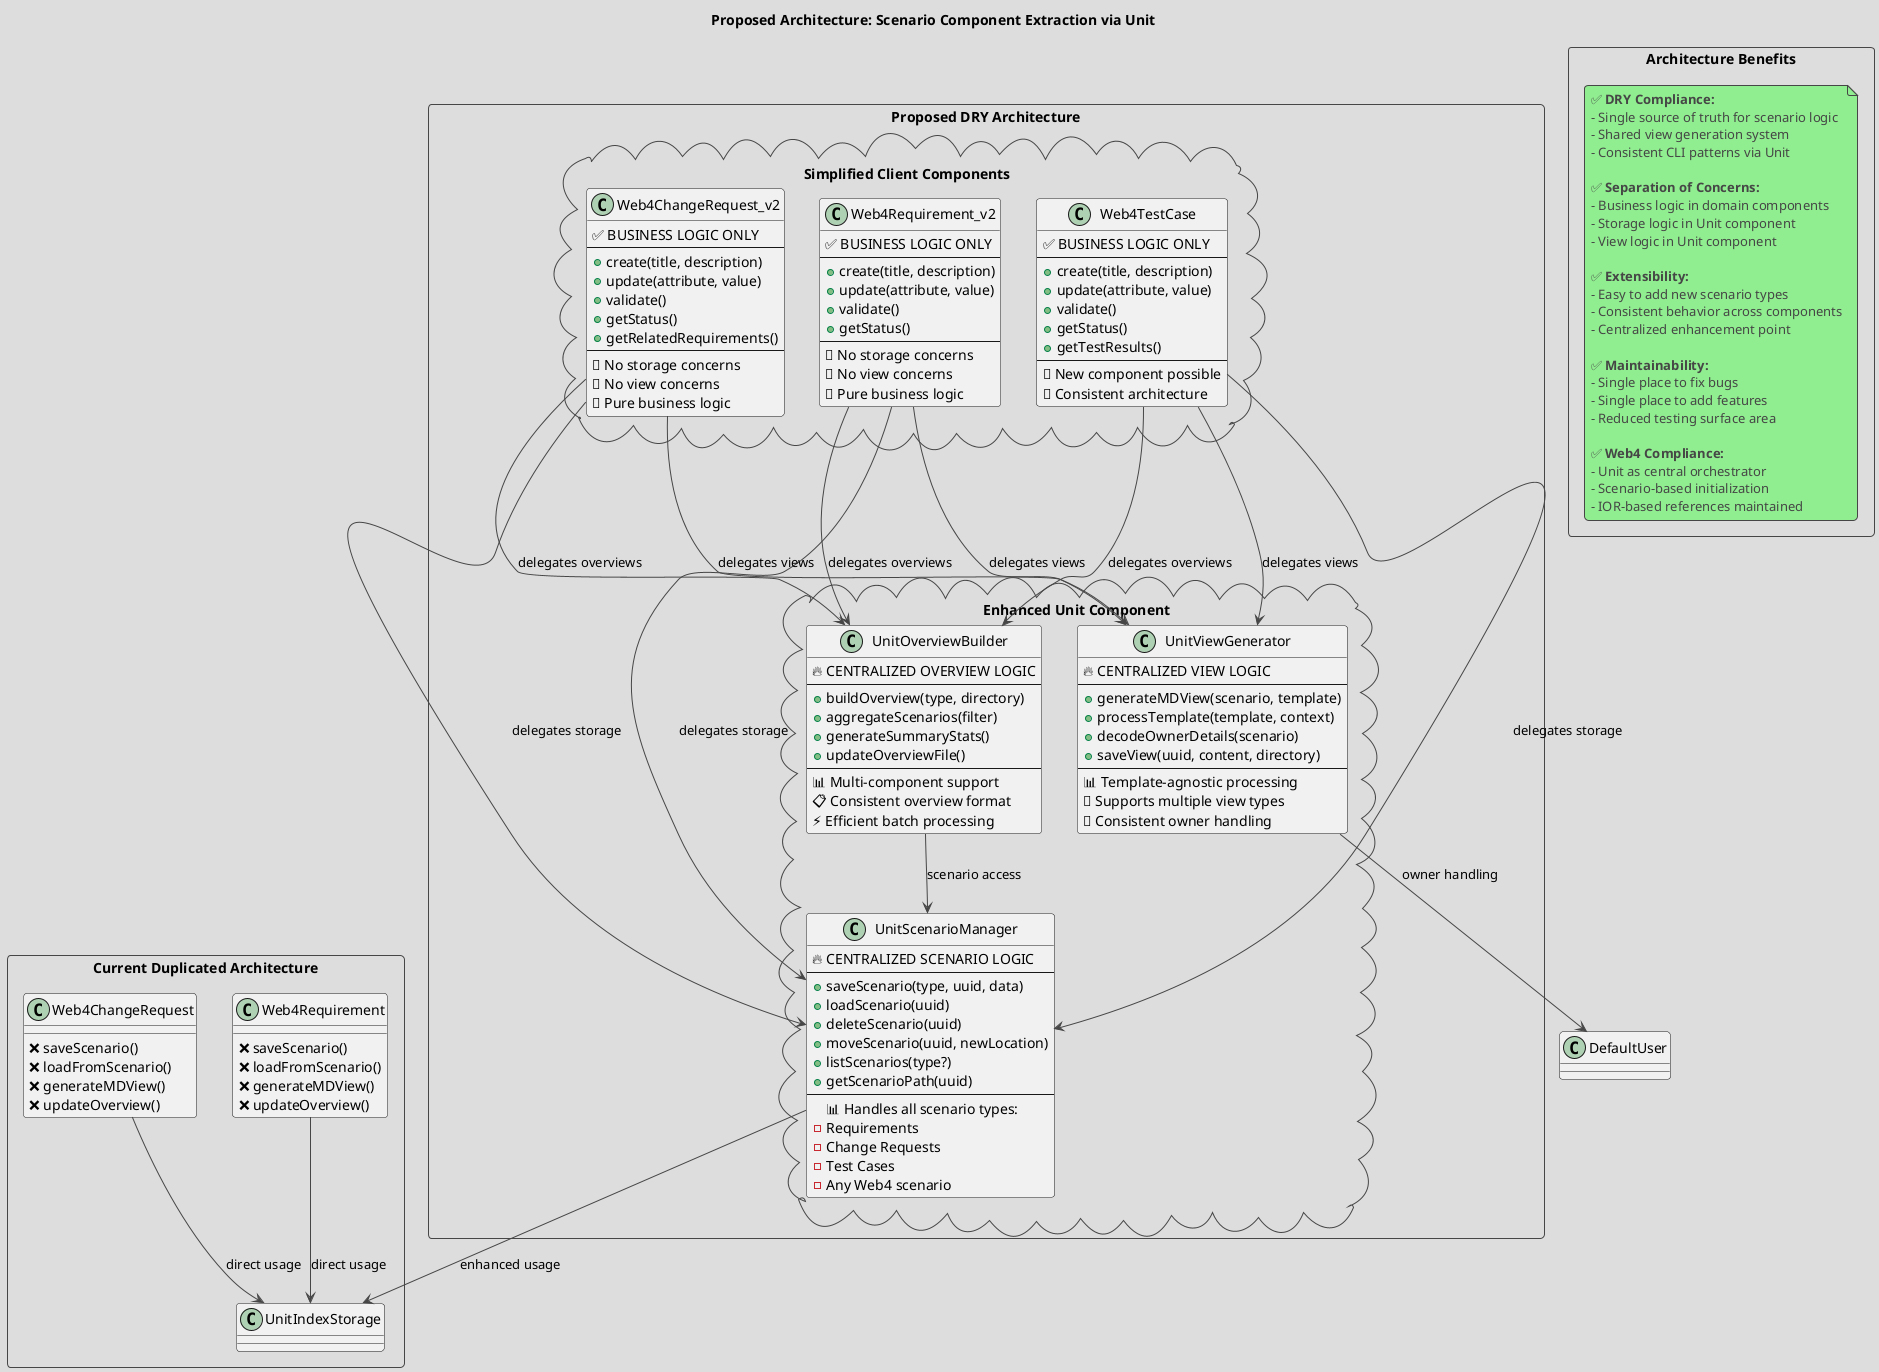 @startuml ScenarioComponentExtraction
!theme toy
title Proposed Architecture: Scenario Component Extraction via Unit

package "Current Duplicated Architecture" <<Rectangle>> {
  class Web4Requirement {
    ❌ saveScenario()
    ❌ loadFromScenario()
    ❌ generateMDView()
    ❌ updateOverview()
  }
  
  class Web4ChangeRequest {
    ❌ saveScenario()
    ❌ loadFromScenario()
    ❌ generateMDView()
    ❌ updateOverview()
  }
  
  Web4Requirement --> UnitIndexStorage : direct usage
  Web4ChangeRequest --> UnitIndexStorage : direct usage
}

package "Proposed DRY Architecture" <<Rectangle>> {
  
  package "Enhanced Unit Component" <<Cloud>> {
    class UnitScenarioManager {
      🔥 CENTRALIZED SCENARIO LOGIC
      --
      +saveScenario(type, uuid, data)
      +loadScenario(uuid)
      +deleteScenario(uuid)
      +moveScenario(uuid, newLocation)
      +listScenarios(type?)
      +getScenarioPath(uuid)
      --
      📊 Handles all scenario types:
      - Requirements
      - Change Requests  
      - Test Cases
      - Any Web4 scenario
    }
    
    class UnitViewGenerator {
      🔥 CENTRALIZED VIEW LOGIC
      --
      +generateMDView(scenario, template)
      +processTemplate(template, context)
      +decodeOwnerDetails(scenario)
      +saveView(uuid, content, directory)
      --
      📊 Template-agnostic processing
      🎨 Supports multiple view types
      📝 Consistent owner handling
    }
    
    class UnitOverviewBuilder {
      🔥 CENTRALIZED OVERVIEW LOGIC
      --
      +buildOverview(type, directory)
      +aggregateScenarios(filter)
      +generateSummaryStats()
      +updateOverviewFile()
      --
      📊 Multi-component support
      📋 Consistent overview format
      ⚡ Efficient batch processing
    }
  }
  
  package "Simplified Client Components" <<Cloud>> {
    class Web4Requirement_v2 {
      ✅ BUSINESS LOGIC ONLY
      --
      +create(title, description)
      +update(attribute, value)
      +validate()
      +getStatus()
      --
      🎯 No storage concerns
      🎯 No view concerns
      🎯 Pure business logic
    }
    
    class Web4ChangeRequest_v2 {
      ✅ BUSINESS LOGIC ONLY
      --
      +create(title, description) 
      +update(attribute, value)
      +validate()
      +getStatus()
      +getRelatedRequirements()
      --
      🎯 No storage concerns
      🎯 No view concerns  
      🎯 Pure business logic
    }
    
    class Web4TestCase {
      ✅ BUSINESS LOGIC ONLY
      --
      +create(title, description)
      +update(attribute, value)
      +validate()
      +getStatus()
      +getTestResults()
      --
      🎯 New component possible
      🎯 Consistent architecture
    }
  }
}

' New clean dependencies
Web4Requirement_v2 --> UnitScenarioManager : delegates storage
Web4Requirement_v2 --> UnitViewGenerator : delegates views
Web4Requirement_v2 --> UnitOverviewBuilder : delegates overviews

Web4ChangeRequest_v2 --> UnitScenarioManager : delegates storage
Web4ChangeRequest_v2 --> UnitViewGenerator : delegates views
Web4ChangeRequest_v2 --> UnitOverviewBuilder : delegates overviews

Web4TestCase --> UnitScenarioManager : delegates storage
Web4TestCase --> UnitViewGenerator : delegates views
Web4TestCase --> UnitOverviewBuilder : delegates overviews

' Internal Unit dependencies
UnitScenarioManager --> UnitIndexStorage : enhanced usage
UnitViewGenerator --> DefaultUser : owner handling
UnitOverviewBuilder --> UnitScenarioManager : scenario access

package "Architecture Benefits" <<Rectangle>> {
  note as Benefits
    ✅ **DRY Compliance:**
    - Single source of truth for scenario logic
    - Shared view generation system
    - Consistent CLI patterns via Unit
    
    ✅ **Separation of Concerns:**
    - Business logic in domain components
    - Storage logic in Unit component
    - View logic in Unit component
    
    ✅ **Extensibility:**
    - Easy to add new scenario types
    - Consistent behavior across components
    - Centralized enhancement point
    
    ✅ **Maintainability:**
    - Single place to fix bugs
    - Single place to add features
    - Reduced testing surface area
    
    ✅ **Web4 Compliance:**
    - Unit as central orchestrator
    - Scenario-based initialization
    - IOR-based references maintained
  end note
}

@enduml
